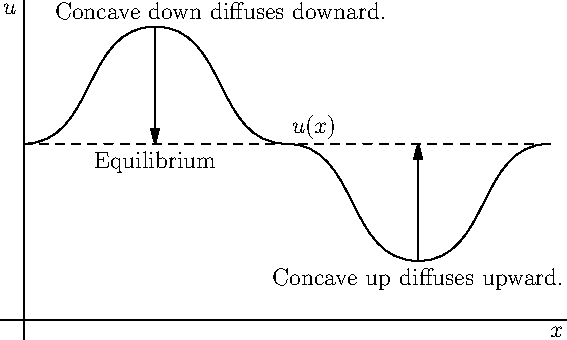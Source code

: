 size(10cm,6cm,IgnoreAspect);
import graph;
xaxis("$x$");
yaxis("$u$");

draw((0,3){E}..{E}(2,5){E}..{E}(4,3){E}..{E}(6,1){E}..{E}(8,3));

draw((0,3)--(8,3),dashed);

draw((2,5)--(2,3),Arrow);
draw((6,1)--(6,3),Arrow);

label("Concave down diffuses downard.",(3,5),N);
label("Concave up diffuses upward.",(6,1),S);
label("$u(x)$",(4,3),NE);
label("Equilibrium",(2,3),S);
